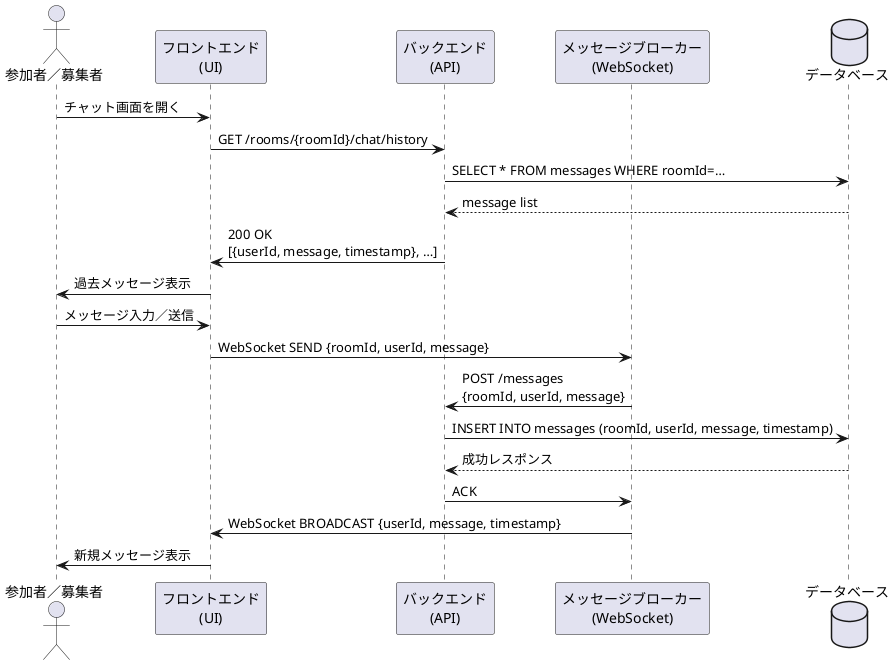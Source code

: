 @startuml
actor "参加者／募集者" as User
participant "フロントエンド\n(UI)"     as Frontend
participant "バックエンド\n(API)"       as Backend
participant "メッセージブローカー\n(WebSocket)" as Broker
database "データベース"                as DB

User -> Frontend : チャット画面を開く
Frontend -> Backend : GET /rooms/{roomId}/chat/history
Backend -> DB : SELECT * FROM messages WHERE roomId=…
DB --> Backend : message list
Backend -> Frontend : 200 OK\n[{userId, message, timestamp}, …]
Frontend -> User : 過去メッセージ表示

User -> Frontend : メッセージ入力／送信
Frontend -> Broker : WebSocket SEND {roomId, userId, message}
Broker -> Backend : POST /messages\n{roomId, userId, message}
Backend -> DB : INSERT INTO messages (roomId, userId, message, timestamp)
DB --> Backend : 成功レスポンス
Backend -> Broker : ACK
Broker -> Frontend : WebSocket BROADCAST {userId, message, timestamp}
Frontend -> User : 新規メッセージ表示

@enduml
